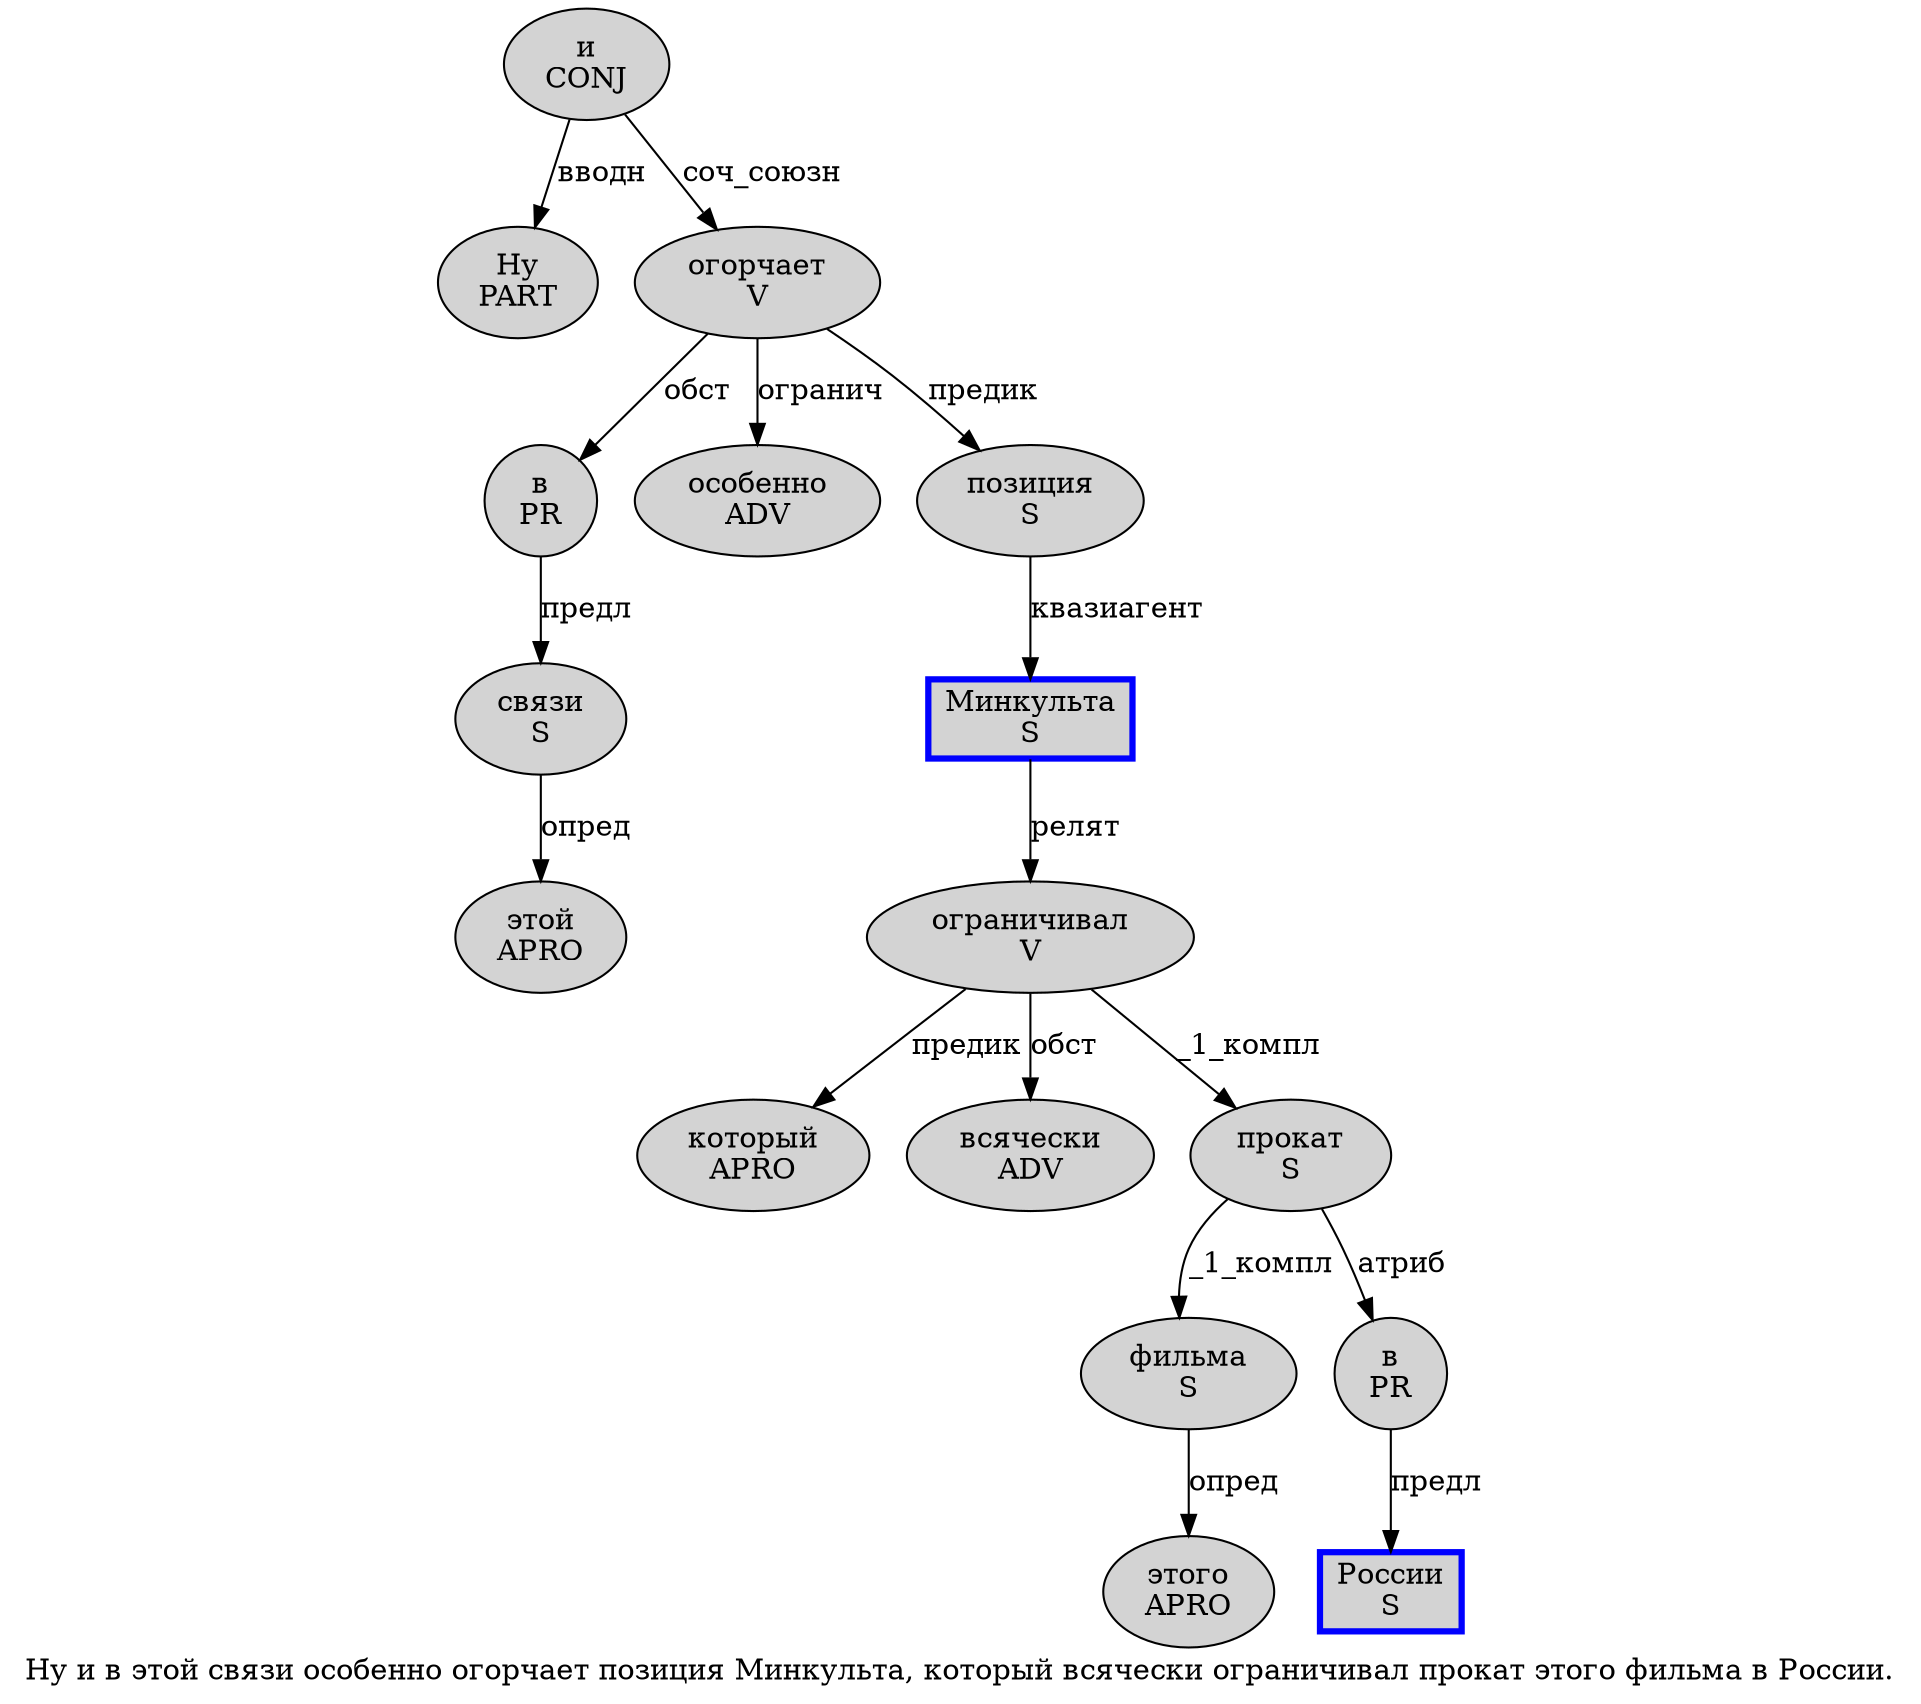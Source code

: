 digraph SENTENCE_1952 {
	graph [label="Ну и в этой связи особенно огорчает позиция Минкульта, который всячески ограничивал прокат этого фильма в России."]
	node [style=filled]
		0 [label="Ну
PART" color="" fillcolor=lightgray penwidth=1 shape=ellipse]
		1 [label="и
CONJ" color="" fillcolor=lightgray penwidth=1 shape=ellipse]
		2 [label="в
PR" color="" fillcolor=lightgray penwidth=1 shape=ellipse]
		3 [label="этой
APRO" color="" fillcolor=lightgray penwidth=1 shape=ellipse]
		4 [label="связи
S" color="" fillcolor=lightgray penwidth=1 shape=ellipse]
		5 [label="особенно
ADV" color="" fillcolor=lightgray penwidth=1 shape=ellipse]
		6 [label="огорчает
V" color="" fillcolor=lightgray penwidth=1 shape=ellipse]
		7 [label="позиция
S" color="" fillcolor=lightgray penwidth=1 shape=ellipse]
		8 [label="Минкульта
S" color=blue fillcolor=lightgray penwidth=3 shape=box]
		10 [label="который
APRO" color="" fillcolor=lightgray penwidth=1 shape=ellipse]
		11 [label="всячески
ADV" color="" fillcolor=lightgray penwidth=1 shape=ellipse]
		12 [label="ограничивал
V" color="" fillcolor=lightgray penwidth=1 shape=ellipse]
		13 [label="прокат
S" color="" fillcolor=lightgray penwidth=1 shape=ellipse]
		14 [label="этого
APRO" color="" fillcolor=lightgray penwidth=1 shape=ellipse]
		15 [label="фильма
S" color="" fillcolor=lightgray penwidth=1 shape=ellipse]
		16 [label="в
PR" color="" fillcolor=lightgray penwidth=1 shape=ellipse]
		17 [label="России
S" color=blue fillcolor=lightgray penwidth=3 shape=box]
			16 -> 17 [label="предл"]
			2 -> 4 [label="предл"]
			7 -> 8 [label="квазиагент"]
			6 -> 2 [label="обст"]
			6 -> 5 [label="огранич"]
			6 -> 7 [label="предик"]
			13 -> 15 [label="_1_компл"]
			13 -> 16 [label="атриб"]
			8 -> 12 [label="релят"]
			4 -> 3 [label="опред"]
			12 -> 10 [label="предик"]
			12 -> 11 [label="обст"]
			12 -> 13 [label="_1_компл"]
			1 -> 0 [label="вводн"]
			1 -> 6 [label="соч_союзн"]
			15 -> 14 [label="опред"]
}